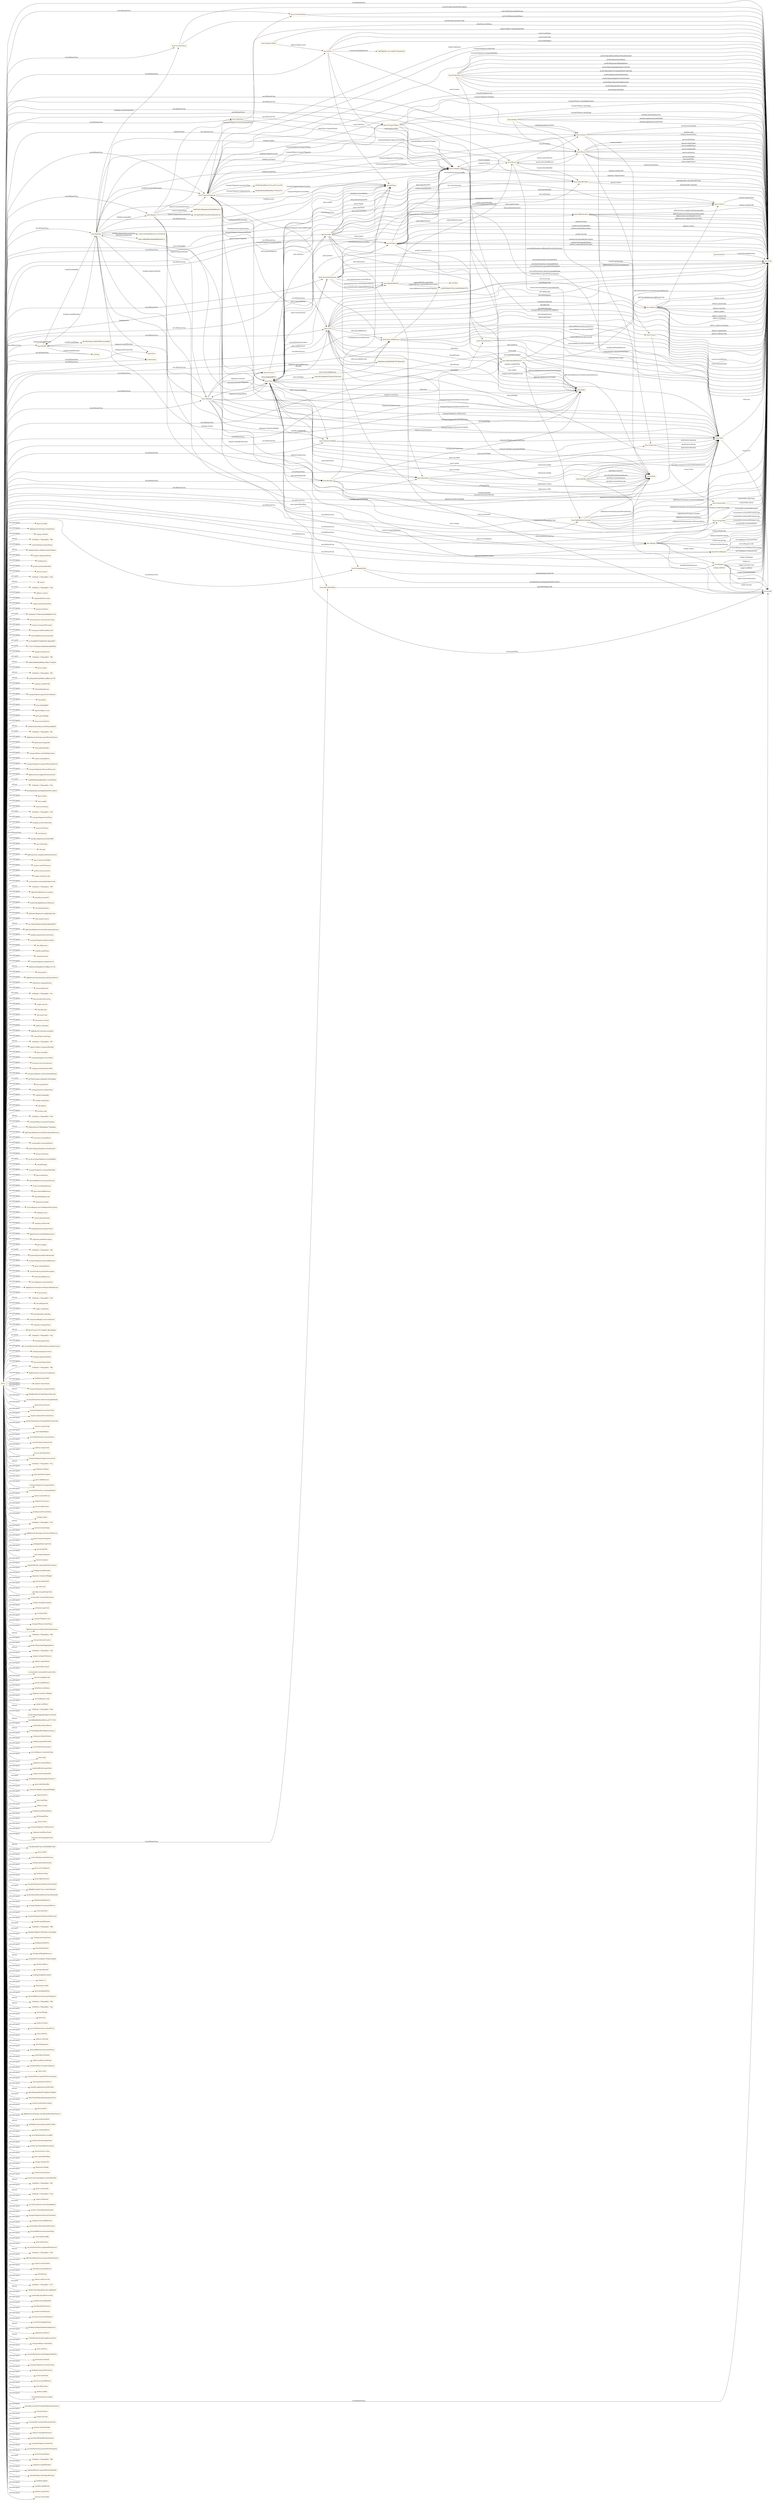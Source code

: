 digraph ar2dtool_diagram { 
rankdir=LR;
size="1501"
node [shape = rectangle, color="orange"]; "base:Waybill" "base:ProductDg" "base:Value" "base:ContactOther" "base:Event" "base:DgProductRadioactive" "base:TransportMeans" "base:LogisticsObject" "base:Dimensions" "base:TransportSegment" "base:Item" "base:PackagingType" "base:DgDeclaration" "base:Contact" "base:RegulatedEntity" "base:Country" "base:Branch" "base:ExternalReference" "base:CarrierProduct" "base:CustomsInfo" "base:Routing" "base:Shipment" "base:DgRadioactiveIsotope" "base:ServiceRequest" "base:EventUld" "base:CO2CalcMethod" "base:Piece" "base:Location" "base:Company" "base:OtherParty" "base:Product" "base:OtherIdentifier" "base:Booking" "base:Characteristics" "base:ItemDg" "base:ULD" "base:Insurance" "base:Person" "base:VolumetricWeight" "base:SecurityDeclaration" "base:Ranges" "base:Address" "base:Price" "base:Ratings" "base:Request" "base:PieceDg" "base:SpecialHandling" "base:Geolocation" ; /*classes style*/
	"NULL" -> "base:ContactOther" [ label = "owl:allValuesFrom" ];
	"NULL" -> "piece:turnable" [ label = "owl:onProperty" ];
	"NULL" -> "base:Person" [ label = "owl:allValuesFrom" ];
	"NULL" -> "dgRadioactiveIsotope:isotopeName" [ label = "owl:onProperty" ];
	"NULL" -> "base:DgRadioactiveIsotope" [ label = "owl:allValuesFrom" ];
	"NULL" -> "ratings:subTotal" [ label = "owl:onProperty" ];
	"NULL" -> "-33400a81:1749aea8821:-7ff9" [ label = "rdf:rest" ];
	"NULL" -> "co2CalcMethod:methodName" [ label = "owl:onProperty" ];
	"NULL" -> "ed5d62355d21c55d8c97ca52f3790d32" [ label = "rdf:rest" ];
	"NULL" -> "request:shipmentDetails" [ label = "owl:onProperty" ];
	"NULL" -> "booking:price" [ label = "owl:onProperty" ];
	"NULL" -> "product:productIdentifier" [ label = "owl:onProperty" ];
	"NULL" -> "person:contact" [ label = "owl:onProperty" ];
	"NULL" -> "-33400a81:1749aea8821:-7fe9" [ label = "owl:oneOf" ];
	"NULL" -> "rdf:nil" [ label = "rdf:rest" ];
	"NULL" -> "-33400a81:1749aea8821:-7feb" [ label = "owl:oneOf" ];
	"NULL" -> "address:country" [ label = "owl:onProperty" ];
	"NULL" -> "regulatedEntity:entity" [ label = "owl:onProperty" ];
	"NULL" -> "ranges:maximumQuantity" [ label = "owl:onProperty" ];
	"NULL" -> "person:lastName" [ label = "owl:onProperty" ];
	"NULL" -> "72d4440377306335e28c996f803f1740" [ label = "owl:oneOf" ];
	"NULL" -> "characteristics:characteristicsType" [ label = "owl:onProperty" ];
	"NULL" -> "request:transportMovement" [ label = "owl:onProperty" ];
	"NULL" -> "routing:aircraftPossibilityCode" [ label = "owl:onProperty" ];
	"NULL" -> "externalReference:documentId" [ label = "owl:onProperty" ];
	"NULL" -> "2c19a9d88f37f188d92587afb220bf07" [ label = "owl:oneOf" ];
	"NULL" -> "c714c1378246aec836bb48acdb605892" [ label = "owl:oneOf" ];
	"NULL" -> "shipment:dimensions" [ label = "owl:onProperty" ];
	"NULL" -> "-33400a81:1749aea8821:-7ff2" [ label = "owl:oneOf" ];
	"NULL" -> "e456216f8dd029858dcc90bcc7344b26" [ label = "rdf:rest" ];
	"NULL" -> "price:ratings" [ label = "owl:onProperty" ];
	"NULL" -> "-33400a81:1749aea8821:-7ff1" [ label = "rdf:rest" ];
	"NULL" -> "a293a6c895cb09569cc24fffca16170f" [ label = "rdf:rest" ];
	"NULL" -> "company:airlinePrefix" [ label = "owl:onProperty" ];
	"NULL" -> "uld:loadingIndicator" [ label = "owl:onProperty" ];
	"NULL" -> "transportMeans:typicalCO2Coefficient" [ label = "owl:onProperty" ];
	"NULL" -> "uld:nbNets" [ label = "owl:onProperty" ];
	"NULL" -> "price:bookingRef" [ label = "owl:onProperty" ];
	"NULL" -> "base:Product" [ label = "owl:allValuesFrom" ];
	"NULL" -> "logisticsObject:event" [ label = "owl:onProperty" ];
	"NULL" -> "piece:grossWeight" [ label = "owl:onProperty" ];
	"NULL" -> "piece:securityStatus" [ label = "owl:onProperty" ];
	"NULL" -> "2d0ae25a921d9ea121d3505ea5edd030" [ label = "rdf:rest" ];
	"NULL" -> "-33400a81:1749aea8821:-7ffc" [ label = "owl:oneOf" ];
	"NULL" -> "dgRadioactiveIsotope:specialFormIndicator" [ label = "owl:onProperty" ];
	"NULL" -> "geolocation:longitude" [ label = "owl:onProperty" ];
	"NULL" -> "item:otherIdentifier" [ label = "owl:onProperty" ];
	"NULL" -> "transportMeans:vehicleRegistration" [ label = "owl:onProperty" ];
	"NULL" -> "contact:emailAddress" [ label = "owl:onProperty" ];
	"NULL" -> "base:Characteristics" [ label = "owl:allValuesFrom" ];
	"NULL" -> "base:Piece" [ label = "owl:allValuesFrom" ];
	"NULL" -> "transportSegment:transportMeansOperator" [ label = "owl:onProperty" ];
	"NULL" -> "transportSegment:distanceMeasured" [ label = "owl:onProperty" ];
	"NULL" -> "dgDeclaration:shipperDeclarationText" [ label = "owl:onProperty" ];
	"NULL" -> "1e969566b40de68d43bb173160d766e9" [ label = "owl:oneOf" ];
	"NULL" -> "-33400a81:1749aea8821:-7fe2" [ label = "rdf:rest" ];
	"NULL" -> "packagingType:packagingTypeDescription" [ label = "owl:onProperty" ];
	"NULL" -> "piece:coload" [ label = "owl:onProperty" ];
	"NULL" -> "item:weight" [ label = "owl:onProperty" ];
	"NULL" -> "event:eventName" [ label = "owl:onProperty" ];
	"NULL" -> "-33400a81:1749aea8821:-7fe5" [ label = "owl:oneOf" ];
	"NULL" -> "transportSegment:fuelType" [ label = "owl:onProperty" ];
	"NULL" -> "booking:carrierProductInfo" [ label = "owl:onProperty" ];
	"NULL" -> "person:firstName" [ label = "owl:onProperty" ];
	"NULL" -> "xsd:decimal" [ label = "owl:allValuesFrom" ];
	"NULL" -> "itemDg:supplementaryInfoSuffix" [ label = "owl:onProperty" ];
	"NULL" -> "item:lotNumber" [ label = "owl:onProperty" ];
	"NULL" -> "base:Event" [ label = "owl:allValuesFrom" ];
	"NULL" -> "uld:upid" [ label = "owl:onProperty" ];
	"NULL" -> "dgDeclaration:complianceDeclarationText" [ label = "owl:onProperty" ];
	"NULL" -> "piece:volumetricWeight" [ label = "owl:onProperty" ];
	"NULL" -> "request:unitsPreference" [ label = "owl:onProperty" ];
	"NULL" -> "product:characteristics" [ label = "owl:onProperty" ];
	"NULL" -> "ranges:rateClassCode" [ label = "owl:onProperty" ];
	"NULL" -> "customsInfo:customsInfoSubjectCode" [ label = "owl:onProperty" ];
	"NULL" -> "-33400a81:1749aea8821:-7ff4" [ label = "rdf:rest" ];
	"NULL" -> "dgProductRadioactive:isotopes" [ label = "owl:onProperty" ];
	"NULL" -> "pieceDg:overpackT1" [ label = "owl:onProperty" ];
	"NULL" -> "productDg:dgRadioactiveMaterial" [ label = "owl:onProperty" ];
	"NULL" -> "uld:uldSealNumber" [ label = "owl:onProperty" ];
	"NULL" -> "dgProductRadioactive:dgRaTypeCode" [ label = "owl:onProperty" ];
	"NULL" -> "item:targetCountry" [ label = "owl:onProperty" ];
	"NULL" -> "5ec238d245e80ab78eb692d66a89f255" [ label = "rdf:rest" ];
	"NULL" -> "dgProductRadioactive:fissileExceptionIndicator" [ label = "owl:onProperty" ];
	"NULL" -> "booking:shipmentSecurityStatus" [ label = "owl:onProperty" ];
	"NULL" -> "transportSegment:departureDate" [ label = "owl:onProperty" ];
	"NULL" -> "uld:uldRemarks" [ label = "owl:onProperty" ];
	"NULL" -> "waybill:waybillType" [ label = "owl:onProperty" ];
	"NULL" -> "base:CO2CalcMethod" [ label = "owl:allValuesFrom" ];
	"NULL" -> "company:branch" [ label = "owl:onProperty" ];
	"NULL" -> "transportSegment:segmentLevel" [ label = "owl:onProperty" ];
	"NULL" -> "base:Waybill" [ label = "owl:allValuesFrom" ];
	"NULL" -> "9d9e50c6cb69a8b021f32ff8c01d71f0" [ label = "rdf:rest" ];
	"NULL" -> "xsd:boolean" [ label = "owl:allValuesFrom" ];
	"NULL" -> "item:product" [ label = "owl:onProperty" ];
	"NULL" -> "base:Country" [ label = "owl:allValuesFrom" ];
	"NULL" -> "dgRadioactiveIsotope:physicalChemicalForm" [ label = "owl:onProperty" ];
	"NULL" -> "base:VolumetricWeight" [ label = "owl:allValuesFrom" ];
	"NULL" -> "otherParty:companyDetails" [ label = "owl:onProperty" ];
	"NULL" -> "uld:serialNumber" [ label = "owl:onProperty" ];
	"NULL" -> "-33400a81:1749aea8821:-7fe1" [ label = "owl:oneOf" ];
	"NULL" -> "piece:productionCountry" [ label = "owl:onProperty" ];
	"NULL" -> "base:Request" [ label = "owl:allValuesFrom" ];
	"NULL" -> "ranges:amount" [ label = "owl:onProperty" ];
	"NULL" -> "uld:odlnCode" [ label = "owl:onProperty" ];
	"NULL" -> "uld:ownerCode" [ label = "owl:onProperty" ];
	"NULL" -> "dimensions:volume" [ label = "owl:onProperty" ];
	"NULL" -> "base:Contact" [ label = "owl:allValuesFrom" ];
	"NULL" -> "address:cityName" [ label = "owl:onProperty" ];
	"NULL" -> "dgRadioactiveIsotope:isotopeId" [ label = "owl:onProperty" ];
	"NULL" -> "contactOther:otherType" [ label = "owl:onProperty" ];
	"NULL" -> "base:RegulatedEntity" [ label = "owl:allValuesFrom" ];
	"NULL" -> "-33400a81:1749aea8821:-7ff7" [ label = "rdf:rest" ];
	"NULL" -> "logisticsObject:companyIdentifier" [ label = "owl:onProperty" ];
	"NULL" -> "piece:stackable" [ label = "owl:onProperty" ];
	"NULL" -> "transportSegment:arrivalDate" [ label = "owl:onProperty" ];
	"NULL" -> "insurance:insuranceAmount" [ label = "owl:onProperty" ];
	"NULL" -> "ratings:priceSpecificationRef" [ label = "owl:onProperty" ];
	"NULL" -> "base:Geolocation" [ label = "owl:allValuesFrom" ];
	"NULL" -> "transportSegment:co2CalculationMethod" [ label = "owl:onProperty" ];
	"NULL" -> "06755d57ae04e14ef03b87c97b4a909e" [ label = "owl:oneOf" ];
	"NULL" -> "xsd:double" [ label = "owl:allValuesFrom" ];
	"NULL" -> "base:Address" [ label = "owl:allValuesFrom" ];
	"NULL" -> "price:grandTotal" [ label = "owl:onProperty" ];
	"NULL" -> "routing:latestArrivalDateTime" [ label = "owl:onProperty" ];
	"NULL" -> "waybill:bookingRef" [ label = "owl:onProperty" ];
	"NULL" -> "ratings:chargeType" [ label = "owl:onProperty" ];
	"NULL" -> "uld:nbDoor" [ label = "owl:onProperty" ];
	"NULL" -> "location:code" [ label = "owl:onProperty" ];
	"NULL" -> "-33400a81:1749aea8821:-7fe8" [ label = "rdf:rest" ];
	"NULL" -> "transportMeans:transportCompany" [ label = "owl:onProperty" ];
	"NULL" -> "81f62c853a2337f695628b2774628d0e" [ label = "rdf:rest" ];
	"NULL" -> "dgProductRadioactive:fissileExceptionReference" [ label = "owl:onProperty" ];
	"NULL" -> "insurance:coveringParty" [ label = "owl:onProperty" ];
	"NULL" -> "customsInfo:customsInfoNote" [ label = "owl:onProperty" ];
	"NULL" -> "productDg:packingInstructionNumber" [ label = "owl:onProperty" ];
	"NULL" -> "person:salutation" [ label = "owl:onProperty" ];
	"NULL" -> "4c181ce12dee556991fa15c523b946d3" [ label = "owl:oneOf" ];
	"NULL" -> "uld:nbFittings" [ label = "owl:onProperty" ];
	"NULL" -> "transportSegment:transportIdentifier" [ label = "owl:onProperty" ];
	"NULL" -> "base:ULD" [ label = "owl:allValuesFrom" ];
	"NULL" -> "piece:otherParty" [ label = "owl:onProperty" ];
	"NULL" -> "externalReference:documentVersion" [ label = "owl:onProperty" ];
	"NULL" -> "event:eventTypeIndicator" [ label = "owl:onProperty" ];
	"NULL" -> "piece:externalReference" [ label = "owl:onProperty" ];
	"NULL" -> "specialHandling:code" [ label = "owl:onProperty" ];
	"NULL" -> "dimensions:length" [ label = "owl:onProperty" ];
	"NULL" -> "base:OtherIdentifier" [ label = "owl:allValuesFrom" ];
	"NULL" -> "serviceRequest:serviceRequestDescription" [ label = "owl:onProperty" ];
	"NULL" -> "booking:carrier" [ label = "owl:onProperty" ];
	"NULL" -> "contact:phoneNumber" [ label = "owl:onProperty" ];
	"NULL" -> "company:airlineCode" [ label = "owl:onProperty" ];
	"NULL" -> "booking:latestAcceptanceTime" [ label = "owl:onProperty" ];
	"NULL" -> "dgDeclaration:handlingInformation" [ label = "owl:onProperty" ];
	"NULL" -> "shipment:goodsDescription" [ label = "owl:onProperty" ];
	"NULL" -> "piece:shipper" [ label = "owl:onProperty" ];
	"NULL" -> "-33400a81:1749aea8821:-7ffa" [ label = "owl:oneOf" ];
	"NULL" -> "productDg:hazardClassificationId" [ label = "owl:onProperty" ];
	"NULL" -> "transportSegment:externalReference" [ label = "owl:onProperty" ];
	"NULL" -> "piece:containedPiece" [ label = "owl:onProperty" ];
	"NULL" -> "carrierProduct:productDescription" [ label = "owl:onProperty" ];
	"NULL" -> "uld:externalReference" [ label = "owl:onProperty" ];
	"NULL" -> "serviceRequest:statementText" [ label = "owl:onProperty" ];
	"NULL" -> "dgRadioactiveIsotope:lowDispersibleIndicator" [ label = "owl:onProperty" ];
	"NULL" -> "event:location" [ label = "owl:onProperty" ];
	"NULL" -> "-33400a81:1749aea8821:-7fe0" [ label = "rdf:rest" ];
	"NULL" -> "uld:uldTypeCode" [ label = "owl:onProperty" ];
	"NULL" -> "ranges:ratingType" [ label = "owl:onProperty" ];
	"NULL" -> "otherIdentifier:identifier" [ label = "owl:onProperty" ];
	"NULL" -> "base:TransportMeans" [ label = "owl:allValuesFrom" ];
	"NULL" -> "volumetricWeight:conversionFactor" [ label = "owl:onProperty" ];
	"NULL" -> "company:companyName" [ label = "owl:onProperty" ];
	"NULL" -> "8f1e57a4a4717fc716b66118be3bd6e9" [ label = "rdf:rest" ];
	"NULL" -> "-33400a81:1749aea8821:-7fee" [ label = "owl:oneOf" ];
	"NULL" -> "location:geolocation" [ label = "owl:onProperty" ];
	"NULL" -> "base:SpecialHandling" [ label = "owl:allValuesFrom" ];
	"NULL" -> "securityDeclaration:additionalSecurityInformation" [ label = "owl:onProperty" ];
	"NULL" -> "itemDg:emergencyContact" [ label = "owl:onProperty" ];
	"NULL" -> "booking:shipmentDetails" [ label = "owl:onProperty" ];
	"NULL" -> "item:productExpiryDate" [ label = "owl:onProperty" ];
	"NULL" -> "-33400a81:1749aea8821:-7ffb" [ label = "rdf:rest" ];
	"NULL" -> "dgDeclaration:exclusiveUseIndicator" [ label = "owl:onProperty" ];
	"NULL" -> "booking:requestRef" [ label = "owl:onProperty" ];
	"NULL" -> "request:requestType" [ label = "owl:onProperty" ];
	"NULL" -> "transportSegment:transportedUlds" [ label = "owl:onProperty" ];
	"NULL" -> "base:ServiceRequest" [ label = "owl:allValuesFrom" ];
	"NULL" -> "85e9f9a3861fa574d9c59de3558a12f6" [ label = "rdf:rest" ];
	"NULL" -> "securityDeclaration:otherScreeningMethods" [ label = "owl:onProperty" ];
	"NULL" -> "geolocation:elevation" [ label = "owl:onProperty" ];
	"NULL" -> "transportSegment:movementType" [ label = "owl:onProperty" ];
	"NULL" -> "request:shipmentSecurityStatus" [ label = "owl:onProperty" ];
	"NULL" -> "productDg:explosiveCompatibilityGroupCode" [ label = "owl:onProperty" ];
	"NULL" -> "country:countryCode" [ label = "owl:onProperty" ];
	"NULL" -> "event:linkedObject" [ label = "owl:onProperty" ];
	"NULL" -> "base:Booking" [ label = "owl:allValuesFrom" ];
	"NULL" -> "securityDeclaration:securityStatus" [ label = "owl:onProperty" ];
	"NULL" -> "base:DgDeclaration" [ label = "owl:allValuesFrom" ];
	"NULL" -> "carrierProduct:productCode" [ label = "owl:onProperty" ];
	"NULL" -> "address:regionCode" [ label = "owl:onProperty" ];
	"NULL" -> "branch:otherIdentifier" [ label = "owl:onProperty" ];
	"NULL" -> "transportSegment:departureLocation" [ label = "owl:onProperty" ];
	"NULL" -> "-33400a81:1749aea8821:-7fec" [ label = "rdf:rest" ];
	"NULL" -> "booking:consignee" [ label = "owl:onProperty" ];
	"NULL" -> "piece:goodsDescription" [ label = "owl:onProperty" ];
	"NULL" -> "piece:uldReference" [ label = "owl:onProperty" ];
	"NULL" -> "transportSegment:transportMeans" [ label = "owl:onProperty" ];
	"NULL" -> "securityDeclaration:screeningMethod" [ label = "owl:onProperty" ];
	"NULL" -> "branch:contactPerson" [ label = "owl:onProperty" ];
	"NULL" -> "shipment:insurance" [ label = "owl:onProperty" ];
	"NULL" -> "person:department" [ label = "owl:onProperty" ];
	"NULL" -> "base:ExternalReference" [ label = "owl:allValuesFrom" ];
	"NULL" -> "booking:totalTransitTime" [ label = "owl:onProperty" ];
	"NULL" -> "ratings:ranges" [ label = "owl:onProperty" ];
	"NULL" -> "-33400a81:1749aea8821:-7fe3" [ label = "rdf:rest" ];
	"NULL" -> "base:Ranges" [ label = "owl:allValuesFrom" ];
	"NULL" -> "location:locationType" [ label = "owl:onProperty" ];
	"NULL" -> "dgRadioactiveIsotope:activityLevelMeasure" [ label = "owl:onProperty" ];
	"NULL" -> "piece:transportSegment" [ label = "owl:onProperty" ];
	"NULL" -> "packagingType:typeCode" [ label = "owl:onProperty" ];
	"NULL" -> "person:jobTitle" [ label = "owl:onProperty" ];
	"NULL" -> "uld:transportSegment" [ label = "owl:onProperty" ];
	"NULL" -> "branch:company" [ label = "owl:onProperty" ];
	"NULL" -> "base:Branch" [ label = "owl:allValuesFrom" ];
	"NULL" -> "regulatedEntity:regulatedEntityCategory" [ label = "owl:onProperty" ];
	"NULL" -> "booking:waybillNumber" [ label = "owl:onProperty" ];
	"NULL" -> "shipment:volumetricWeight" [ label = "owl:onProperty" ];
	"NULL" -> "person:employeeId" [ label = "owl:onProperty" ];
	"NULL" -> "value:unit" [ label = "owl:onProperty" ];
	"NULL" -> "pieceDg:overpackTypeCode" [ label = "owl:onProperty" ];
	"NULL" -> "customsInfo:customsInformation" [ label = "owl:onProperty" ];
	"NULL" -> "ratings:chargeDescription" [ label = "owl:onProperty" ];
	"NULL" -> "base:Dimensions" [ label = "owl:allValuesFrom" ];
	"NULL" -> "uld:demurrageCode" [ label = "owl:onProperty" ];
	"NULL" -> "base:CustomsInfo" [ label = "owl:allValuesFrom" ];
	"NULL" -> "routing:rfsInd" [ label = "owl:onProperty" ];
	"NULL" -> "transportSegment:seal" [ label = "owl:onProperty" ];
	"NULL" -> "transportMeans:vehicleType" [ label = "owl:onProperty" ];
	"NULL" -> "dgDeclaration:aircraftLimitationInformation" [ label = "owl:onProperty" ];
	"NULL" -> "-33400a81:1749aea8821:-7ff5" [ label = "rdf:rest" ];
	"NULL" -> "item:productionCountry" [ label = "owl:onProperty" ];
	"NULL" -> "productDg:properShippingName" [ label = "owl:onProperty" ];
	"NULL" -> "-33400a81:1749aea8821:-7fef" [ label = "rdf:rest" ];
	"NULL" -> "base:Price" [ label = "owl:allValuesFrom" ];
	"NULL" -> "request:ratingsPreference" [ label = "owl:onProperty" ];
	"NULL" -> "address:regionName" [ label = "owl:onProperty" ];
	"NULL" -> "contactOther:detail" [ label = "owl:onProperty" ];
	"NULL" -> "customsInfo:customsInfoCountryCode" [ label = "owl:onProperty" ];
	"NULL" -> "uld:serviceabilityCode" [ label = "owl:onProperty" ];
	"NULL" -> "person:middleName" [ label = "owl:onProperty" ];
	"NULL" -> "otherParty:roleName" [ label = "owl:onProperty" ];
	"NULL" -> "shipment:totalGrossWeight" [ label = "owl:onProperty" ];
	"NULL" -> "serviceRequest:code" [ label = "owl:onProperty" ];
	"NULL" -> "ranges:unitBasis" [ label = "owl:onProperty" ];
	"NULL" -> "-33400a81:1749aea8821:-7fe6" [ label = "rdf:rest" ];
	"NULL" -> "productDg:packagingDangerLevelCode" [ label = "owl:onProperty" ];
	"NULL" -> "6ec64f864f8460bc5995c2ca57371769" [ label = "rdf:rest" ];
	"NULL" -> "productDg:technicalName" [ label = "owl:onProperty" ];
	"NULL" -> "a07445a9f8cae9f415f8adece01feca3" [ label = "rdf:rest" ];
	"NULL" -> "ratings:priceSpecification" [ label = "owl:onProperty" ];
	"NULL" -> "booking:requestMatchInd" [ label = "owl:onProperty" ];
	"NULL" -> "securityDeclaration:piece" [ label = "owl:onProperty" ];
	"NULL" -> "serviceRequest:statementType" [ label = "owl:onProperty" ];
	"NULL" -> "piece:upid" [ label = "owl:onProperty" ];
	"NULL" -> "shipment:containedPiece" [ label = "owl:onProperty" ];
	"NULL" -> "regulatedEntity:expiryDate" [ label = "owl:onProperty" ];
	"NULL" -> "ranges:minimumQuantity" [ label = "owl:onProperty" ];
	"NULL" -> "5f15e6f4044c05be9a0bef2781b0bc71" [ label = "owl:oneOf" ];
	"NULL" -> "piece:otherIdentifier" [ label = "owl:onProperty" ];
	"NULL" -> "volumetricWeight:chargeableWeight" [ label = "owl:onProperty" ];
	"NULL" -> "request:parties" [ label = "owl:onProperty" ];
	"NULL" -> "piece:loadType" [ label = "owl:onProperty" ];
	"NULL" -> "address:street" [ label = "owl:onProperty" ];
	"NULL" -> "booking:timeOfAvailability" [ label = "owl:onProperty" ];
	"NULL" -> "uld:damageFlag" [ label = "owl:onProperty" ];
	"NULL" -> "contact:other" [ label = "owl:onProperty" ];
	"NULL" -> "transportSegment:co2Emissions" [ label = "owl:onProperty" ];
	"NULL" -> "shipment:totalPieceCount" [ label = "owl:onProperty" ];
	"NULL" -> "company:iataCargoAgentCode" [ label = "owl:onProperty" ];
	"NULL" -> "xsd:duration" [ label = "owl:allValuesFrom" ];
	"NULL" -> "7d3c96194cf07ca011b91909f9f73602" [ label = "rdf:rest" ];
	"NULL" -> "base:TransportSegment" [ label = "owl:allValuesFrom" ];
	"NULL" -> "price:validTo" [ label = "owl:onProperty" ];
	"NULL" -> "co2CalcMethod:methodVersion" [ label = "owl:onProperty" ];
	"NULL" -> "itemDg:reportableQuantity" [ label = "owl:onProperty" ];
	"NULL" -> "base:OtherParty" [ label = "owl:allValuesFrom" ];
	"NULL" -> "piece:serviceRequest" [ label = "owl:onProperty" ];
	"NULL" -> "base:Routing" [ label = "owl:allValuesFrom" ];
	"NULL" -> "booking:routing" [ label = "owl:onProperty" ];
	"NULL" -> "piece:dgDeclaration" [ label = "owl:onProperty" ];
	"NULL" -> "transportSegment:fuelAmountCalculated" [ label = "owl:onProperty" ];
	"NULL" -> "09fb98814425837341c139e397fdc947" [ label = "owl:oneOf" ];
	"NULL" -> "productDg:additionalHazardClassificationId" [ label = "owl:onProperty" ];
	"NULL" -> "booking:bookingStatus" [ label = "owl:onProperty" ];
	"NULL" -> "transportSegment:transportedPieces" [ label = "owl:onProperty" ];
	"NULL" -> "event:dateTime" [ label = "owl:onProperty" ];
	"NULL" -> "base:Item" [ label = "owl:allValuesFrom" ];
	"NULL" -> "transportSegment:fuelAmountMeasured" [ label = "owl:onProperty" ];
	"NULL" -> "waybill:waybillNumber" [ label = "owl:onProperty" ];
	"NULL" -> "-33400a81:1749aea8821:-7ff8" [ label = "owl:oneOf" ];
	"NULL" -> "xsd:integer" [ label = "owl:allValuesFrom" ];
	"NULL" -> "92e84d519fbad17d678e6212318e288b" [ label = "owl:oneOf" ];
	"NULL" -> "routing:maxConnections" [ label = "owl:onProperty" ];
	"NULL" -> "booking:notifyParty" [ label = "owl:onProperty" ];
	"NULL" -> "item:batchNumber" [ label = "owl:onProperty" ];
	"NULL" -> "itemDg:netWeightMeasure" [ label = "owl:onProperty" ];
	"NULL" -> "41d23003d73e33d2041753fac91d494f" [ label = "rdf:rest" ];
	"NULL" -> "location:address" [ label = "owl:onProperty" ];
	"NULL" -> "routing:onlineInd" [ label = "owl:onProperty" ];
	"NULL" -> "booking:freightForwarder" [ label = "owl:onProperty" ];
	"NULL" -> "ranges:scr" [ label = "owl:onProperty" ];
	"NULL" -> "base:DgProductRadioactive" [ label = "owl:allValuesFrom" ];
	"NULL" -> "dimensions:width" [ label = "owl:onProperty" ];
	"NULL" -> "piece:packagingType" [ label = "owl:onProperty" ];
	"NULL" -> "externalReference:documentOriginator" [ label = "owl:onProperty" ];
	"NULL" -> "-33400a81:1749aea8821:-7ff0" [ label = "rdf:rest" ];
	"NULL" -> "-33400a81:1749aea8821:-7fea" [ label = "rdf:rest" ];
	"NULL" -> "uld:tareWeight" [ label = "owl:onProperty" ];
	"NULL" -> "piece:slac" [ label = "owl:onProperty" ];
	"NULL" -> "product:hsType" [ label = "owl:onProperty" ];
	"NULL" -> "securityDeclaration:receivedFrom" [ label = "owl:onProperty" ];
	"NULL" -> "item:isInPiece" [ label = "owl:onProperty" ];
	"NULL" -> "address:cityCode" [ label = "owl:onProperty" ];
	"NULL" -> "base:Location" [ label = "owl:allValuesFrom" ];
	"NULL" -> "xsd:dateTime" [ label = "owl:allValuesFrom" ];
	"NULL" -> "uld:ataDesignator" [ label = "owl:onProperty" ];
	"NULL" -> "externalReference:documentName" [ label = "owl:onProperty" ];
	"NULL" -> "productDg:unNumber" [ label = "owl:onProperty" ];
	"NULL" -> "address:addressCodeType" [ label = "owl:onProperty" ];
	"NULL" -> "transportMeans:transportSegment" [ label = "owl:onProperty" ];
	"NULL" -> "base:Insurance" [ label = "owl:allValuesFrom" ];
	"NULL" -> "base:Shipment" [ label = "owl:allValuesFrom" ];
	"NULL" -> "value:value" [ label = "owl:onProperty" ];
	"NULL" -> "transportMeans:typicalFuelConsumption" [ label = "owl:onProperty" ];
	"NULL" -> "item:quantityForUnitPrice" [ label = "owl:onProperty" ];
	"NULL" -> "itemDg:supplementaryInfoPrefix" [ label = "owl:onProperty" ];
	"NULL" -> "db61f5a9ee85d9365752d9525146fe66" [ label = "rdf:rest" ];
	"NULL" -> "95fe78104f3844cd89e228a28cb376c8" [ label = "owl:oneOf" ];
	"NULL" -> "product:productDescription" [ label = "owl:onProperty" ];
	"NULL" -> "piece:product" [ label = "owl:onProperty" ];
	"NULL" -> "dgRadioactiveIsotope:criticalitySafetyIndexNumeric" [ label = "owl:onProperty" ];
	"NULL" -> "item:productionDate" [ label = "owl:onProperty" ];
	"NULL" -> "9c09d95c0cad1ead3cb1ac063127ff2e" [ label = "rdf:rest" ];
	"NULL" -> "piece:containedItems" [ label = "owl:onProperty" ];
	"NULL" -> "securityDeclaration:issuedBy" [ label = "owl:onProperty" ];
	"NULL" -> "product:hsCommodityName" [ label = "owl:onProperty" ];
	"NULL" -> "product:hsCommodityDescription" [ label = "owl:onProperty" ];
	"NULL" -> "characteristics:value" [ label = "owl:onProperty" ];
	"NULL" -> "piece:specialHandling" [ label = "owl:onProperty" ];
	"NULL" -> "ratings:chargeCode" [ label = "owl:onProperty" ];
	"NULL" -> "dimensions:height" [ label = "owl:onProperty" ];
	"NULL" -> "location:locationName" [ label = "owl:onProperty" ];
	"NULL" -> "branch:iataCargoAgentLocationIdentifier" [ label = "owl:onProperty" ];
	"NULL" -> "-33400a81:1749aea8821:-7ff3" [ label = "rdf:rest" ];
	"NULL" -> "piece:customsInfo" [ label = "owl:onProperty" ];
	"NULL" -> "-33400a81:1749aea8821:-7fed" [ label = "rdf:rest" ];
	"NULL" -> "request:allotment" [ label = "owl:onProperty" ];
	"NULL" -> "3cc73bf1cfa81de314cb150a0db8ba4f" [ label = "owl:oneOf" ];
	"NULL" -> "product:commodityItemNumber" [ label = "owl:onProperty" ];
	"NULL" -> "transportSegment:distanceCalculated" [ label = "owl:onProperty" ];
	"NULL" -> "shipment:externalReference" [ label = "owl:onProperty" ];
	"NULL" -> "productDg:authorizationInformation" [ label = "owl:onProperty" ];
	"NULL" -> "externalReference:documentType" [ label = "owl:onProperty" ];
	"NULL" -> "event:performedBy" [ label = "owl:onProperty" ];
	"NULL" -> "piece:dimensions" [ label = "owl:onProperty" ];
	"NULL" -> "securityDeclaration:regulatedEntityIssuer" [ label = "owl:onProperty" ];
	"NULL" -> "-33400a81:1749aea8821:-7fe4" [ label = "rdf:rest" ];
	"NULL" -> "dgProductRadioactive:transportIndexNumeric" [ label = "owl:onProperty" ];
	"NULL" -> "country:countryName" [ label = "owl:onProperty" ];
	"NULL" -> "pieceDg:overpackIndicator" [ label = "owl:onProperty" ];
	"NULL" -> "uld:nbStraps" [ label = "owl:onProperty" ];
	"NULL" -> "address:addressCode" [ label = "owl:onProperty" ];
	"NULL" -> "-33400a81:1749aea8821:-7fe7" [ label = "owl:oneOf" ];
	"NULL" -> "7b260155b15b9c20b3b12b1196df2593" [ label = "rdf:rest" ];
	"NULL" -> "productDg:specialProvisionId" [ label = "owl:onProperty" ];
	"NULL" -> "waybill:containedWaybill" [ label = "owl:onProperty" ];
	"NULL" -> "pieceDg:qValueNumeric" [ label = "owl:onProperty" ];
	"NULL" -> "product:manufacturer" [ label = "owl:onProperty" ];
	"NULL" -> "insurance:insuranceShipment" [ label = "owl:onProperty" ];
	"NULL" -> "eventUld:loadingPosition" [ label = "owl:onProperty" ];
	"NULL" -> "8e5900ce2b06ae5fc6b4e91849a03c41" [ label = "rdf:rest" ];
	"NULL" -> "shipment:totalSLAC" [ label = "owl:onProperty" ];
	"NULL" -> "c376c85b704e23c9241ad481bc0e7b4e" [ label = "rdf:rest" ];
	"NULL" -> "transportMeans:vehicleSize" [ label = "owl:onProperty" ];
	"NULL" -> "base:PackagingType" [ label = "owl:allValuesFrom" ];
	"NULL" -> "item:unitPrice" [ label = "owl:onProperty" ];
	"NULL" -> "securityDeclaration:otherRegulatedEntity" [ label = "owl:onProperty" ];
	"NULL" -> "base:Company" [ label = "owl:allValuesFrom" ];
	"NULL" -> "geolocation:latitude" [ label = "owl:onProperty" ];
	"NULL" -> "transportSegment:arrivalLocation" [ label = "owl:onProperty" ];
	"NULL" -> "booking:transportMovement" [ label = "owl:onProperty" ];
	"NULL" -> "event:eventCode" [ label = "owl:onProperty" ];
	"NULL" -> "person:associatedBranch" [ label = "owl:onProperty" ];
	"NULL" -> "base:Value" [ label = "owl:allValuesFrom" ];
	"NULL" -> "item:dimensions" [ label = "owl:onProperty" ];
	"NULL" -> "address:poBox" [ label = "owl:onProperty" ];
	"NULL" -> "securityDeclaration:issuedOn" [ label = "owl:onProperty" ];
	"NULL" -> "xsd:long" [ label = "owl:allValuesFrom" ];
	"NULL" -> "pieceDg:overpackCriticalitySafetyIndexNumeric" [ label = "owl:onProperty" ];
	"NULL" -> "branch:location" [ label = "owl:onProperty" ];
	"NULL" -> "product:hsCode" [ label = "owl:onProperty" ];
	"NULL" -> "customsInfo:customsInfoContentCode" [ label = "owl:onProperty" ];
	"NULL" -> "product:otherIdentifier" [ label = "owl:onProperty" ];
	"NULL" -> "request:routingPreferences" [ label = "owl:onProperty" ];
	"NULL" -> "base:Ratings" [ label = "owl:allValuesFrom" ];
	"NULL" -> "xsd:string" [ label = "owl:allValuesFrom" ];
	"NULL" -> "pieceDg:allPackedInOneIndicator" [ label = "owl:onProperty" ];
	"NULL" -> "base:SecurityDeclaration" [ label = "owl:allValuesFrom" ];
	"NULL" -> "transportSegment:modeCode" [ label = "owl:onProperty" ];
	"NULL" -> "securityDeclaration:groundsForExemption" [ label = "owl:onProperty" ];
	"NULL" -> "branch:branchName" [ label = "owl:onProperty" ];
	"NULL" -> "-33400a81:1749aea8821:-7ff6" [ label = "owl:oneOf" ];
	"NULL" -> "shipment:waybillNumber" [ label = "owl:onProperty" ];
	"NULL" -> "regulatedEntity:regulatedEntityIdentifier" [ label = "owl:onProperty" ];
	"NULL" -> "otherIdentifier:otherIdentifierType" [ label = "owl:onProperty" ];
	"NULL" -> "base:CarrierProduct" [ label = "owl:allValuesFrom" ];
	"NULL" -> "booking:shipper" [ label = "owl:onProperty" ];
	"NULL" -> "waybill:waybillPrefix" [ label = "owl:onProperty" ];
	"NULL" -> "address:postalCode" [ label = "owl:onProperty" ];
	"NULL" -> "person:contactType" [ label = "owl:onProperty" ];
	"base:ExternalReference" -> "xsd:string" [ label = "externalReference:documentType" ];
	"base:Dimensions" -> "base:Value" [ label = "dimensions:length" ];
	"base:Item" -> "xsd:string" [ label = "item:batchNumber" ];
	"base:Location" -> "base:Address" [ label = "location:address" ];
	"base:Insurance" -> "base:Shipment" [ label = "insurance:insuranceShipment" ];
	"base:ProductDg" -> "xsd:string" [ label = "productDg:properShippingName" ];
	"base:ProductDg" -> "xsd:string" [ label = "productDg:packagingDangerLevelCode" ];
	"base:Booking" -> "base:Price" [ label = "booking:price" ];
	"base:ProductDg" -> "xsd:string" [ label = "productDg:explosiveCompatibilityGroupCode" ];
	"base:Event" -> "base:Location" [ label = "event:location" ];
	"base:Event" -> "xsd:string" [ label = "event:eventCode" ];
	"base:Request" -> "base:Value" [ label = "request:unitsPreference" ];
	"base:Request" -> "base:Shipment" [ label = "request:shipmentDetails" ];
	"base:Piece" -> "base:Country" [ label = "piece:productionCountry" ];
	"base:Routing" -> "xsd:boolean" [ label = "routing:onlineInd" ];
	"base:Address" -> "xsd:string" [ label = "address:regionName" ];
	"base:Product" -> "xsd:string" [ label = "product:hsCode" ];
	"base:Booking" -> "ce292234e938eef9e3e1ecca7e028c66" [ label = "booking:shipmentSecurityStatus" ];
	"base:Booking" -> "base:Company" [ label = "booking:notifyParty" ];
	"base:Event" -> "base:Company" [ label = "event:performedBy" ];
	"base:ULD" -> "xsd:integer" [ label = "uld:nbDoor" ];
	"base:ULD" -> "xsd:integer" [ label = "uld:nbFittings" ];
	"base:PieceDg" -> "xsd:boolean" [ label = "pieceDg:overpackTypeCode" ];
	"base:PieceDg" -> "xsd:boolean" [ label = "pieceDg:overpackT1" ];
	"base:Piece" -> "base:Item" [ label = "piece:containedItems" ];
	"base:SecurityDeclaration" -> "base:Person" [ label = "securityDeclaration:issuedBy" ];
	"base:TransportSegment" -> "base:Value" [ label = "transportSegment:fuelAmountCalculated" ];
	"base:CO2CalcMethod" -> "xsd:string" [ label = "co2CalcMethod:methodVersion" ];
	"base:Country" -> "xsd:string" [ label = "country:countryName" ];
	"base:Booking" -> "base:Shipment" [ label = "booking:shipmentDetails" ];
	"base:ULD" -> "xsd:string" [ label = "uld:odlnCode" ];
	"base:Piece" -> "base:ULD" [ label = "piece:uldReference" ];
	"base:Ranges" -> "xsd:double" [ label = "ranges:maximumQuantity" ];
	"base:Piece" -> "base:Company" [ label = "piece:shipper" ];
	"base:Piece" -> "base:Ratings" [ label = "price:ratings" ];
	"base:ULD" -> "base:Value" [ label = "uld:tareWeight" ];
	"base:ProductDg" -> "xsd:string" [ label = "productDg:hazardClassificationId" ];
	"base:ULD" -> "xsd:string" [ label = "uld:uldSealNumber" ];
	"base:Piece" -> "base:TransportSegment" [ label = "piece:transportSegment" ];
	"base:OtherIdentifier" -> "xsd:string" [ label = "otherIdentifier:identifier" ];
	"base:Shipment" -> "base:Insurance" [ label = "shipment:insurance" ];
	"base:Booking" -> "xsd:duration" [ label = "booking:totalTransitTime" ];
	"base:Product" -> "xsd:string" [ label = "product:hsCommodityDescription" ];
	"base:PieceDg" -> "xsd:boolean" [ label = "pieceDg:allPackedInOneIndicator" ];
	"base:PieceDg" -> "xsd:string" [ label = "pieceDg:overpackCriticalitySafetyIndexNumeric" ];
	"base:Booking" -> "base:Waybill" [ label = "booking:waybillNumber" ];
	"base:CustomsInfo" -> "xsd:string" [ label = "customsInfo:customsInfoNote" ];
	"base:Piece" -> "base:SecurityDeclaration" [ label = "piece:securityStatus" ];
	"base:Address" -> "xsd:string" [ label = "address:addressCode" ];
	"base:ULD" -> "xsd:string" [ label = "uld:loadingIndicator" ];
	"base:Geolocation" -> "base:Value" [ label = "geolocation:elevation" ];
	"base:ExternalReference" -> "xsd:string" [ label = "externalReference:documentId" ];
	"base:ULD" -> "xsd:integer" [ label = "uld:nbStraps" ];
	"base:RegulatedEntity" -> "base:Branch" [ label = "regulatedEntity:entity" ];
	"base:Event" -> "xsd:dateTime" [ label = "event:dateTime" ];
	"base:Piece" -> "xsd:string" [ label = "piece:upid" ];
	"base:TransportSegment" -> "xsd:string" [ label = "transportSegment:modeCode" ];
	"base:ULD" -> "xsd:string" [ label = "uld:serialNumber" ];
	"base:Piece" -> "xsd:double" [ label = "price:grandTotal" ];
	"base:ULD" -> "xsd:boolean" [ label = "uld:damageFlag" ];
	"base:Item" -> "xsd:string" [ label = "item:lotNumber" ];
	"base:Booking" -> "xsd:dateTime" [ label = "booking:latestAcceptanceTime" ];
	"base:DgRadioactiveIsotope" -> "xsd:string" [ label = "dgRadioactiveIsotope:isotopeName" ];
	"base:ContactOther" -> "xsd:string" [ label = "contactOther:otherType" ];
	"base:Piece" -> "base:DgDeclaration" [ label = "piece:dgDeclaration" ];
	"base:TransportSegment" -> "base:Piece" [ label = "transportSegment:transportedPieces" ];
	"base:Person" -> "xsd:string" [ label = "person:contactType" ];
	"base:PackagingType" -> "xsd:string" [ label = "packagingType:typeCode" ];
	"base:DgRadioactiveIsotope" -> "xsd:string" [ label = "dgRadioactiveIsotope:physicalChemicalForm" ];
	"base:DgProductRadioactive" -> "base:DgRadioactiveIsotope" [ label = "dgProductRadioactive:isotopes" ];
	"base:RegulatedEntity" -> "c0406169a8233f3c216a582f24b43752" [ label = "regulatedEntity:regulatedEntityCategory" ];
	"base:Piece" -> "base:SpecialHandling" [ label = "piece:specialHandling" ];
	"base:DgRadioactiveIsotope" -> "xsd:boolean" [ label = "dgRadioactiveIsotope:lowDispersibleIndicator" ];
	"base:CarrierProduct" -> "xsd:string" [ label = "carrierProduct:productDescription" ];
	"base:Product" -> "xsd:string" [ label = "product:hsCommodityName" ];
	"base:Item" -> "base:Value" [ label = "item:unitPrice" ];
	"base:Booking" -> "xsd:dateTime" [ label = "booking:timeOfAvailability" ];
	"base:ServiceRequest" -> "xsd:string" [ label = "serviceRequest:statementText" ];
	"base:SecurityDeclaration" -> "xsd:string" [ label = "securityDeclaration:additionalSecurityInformation" ];
	"base:Characteristics" -> "xsd:string" [ label = "characteristics:value" ];
	"base:Address" -> "xsd:string" [ label = "address:street" ];
	"base:TransportSegment" -> "base:ULD" [ label = "transportSegment:transportedUlds" ];
	"base:RegulatedEntity" -> "base:Company" [ label = "regulatedEntity:regulatedEntityIdentifier" ];
	"base:ServiceRequest" -> "xsd:string" [ label = "serviceRequest:statementType" ];
	"base:SecurityDeclaration" -> "xsd:string" [ label = "securityDeclaration:securityStatus" ];
	"base:Address" -> "base:Country" [ label = "address:country" ];
	"base:TransportSegment" -> "base:Person" [ label = "transportSegment:transportMeansOperator" ];
	"base:TransportSegment" -> "base:ExternalReference" [ label = "transportSegment:externalReference" ];
	"base:Value" -> "xsd:double" [ label = "value:value" ];
	"base:Person" -> "xsd:string" [ label = "person:middleName" ];
	"base:Waybill" -> "base:Waybill" [ label = "waybill:containedWaybill" ];
	"base:PieceDg" -> "xsd:boolean" [ label = "pieceDg:overpackIndicator" ];
	"base:Company" -> "xsd:integer" [ label = "company:airlinePrefix" ];
	"base:Contact" -> "xsd:string" [ label = "contact:emailAddress" ];
	"base:Item" -> "base:Value" [ label = "item:weight" ];
	"base:Request" -> "base:Ratings" [ label = "request:ratingsPreference" ];
	"base:ItemDg" -> "xsd:string" [ label = "itemDg:supplementaryInfoSuffix" ];
	"base:DgRadioactiveIsotope" -> "xsd:boolean" [ label = "dgRadioactiveIsotope:specialFormIndicator" ];
	"base:Piece" -> "base:ExternalReference" [ label = "piece:externalReference" ];
	"base:Product" -> "xsd:string" [ label = "product:commodityItemNumber" ];
	"base:Product" -> "xsd:string" [ label = "product:hsType" ];
	"base:TransportSegment" -> "4552635fce985e3c7331ac5017ac1d79" [ label = "transportSegment:movementType" ];
	"base:CustomsInfo" -> "xsd:string" [ label = "customsInfo:customsInformation" ];
	"base:Insurance" -> "base:Value" [ label = "insurance:insuranceAmount" ];
	"base:ExternalReference" -> "xsd:string" [ label = "externalReference:documentVersion" ];
	"base:Piece" -> "base:Dimensions" [ label = "piece:dimensions" ];
	"base:Booking" -> "base:Request" [ label = "booking:requestRef" ];
	"base:LogisticsObject" -> "base:Event" [ label = "logisticsObject:event" ];
	"base:ProductDg" -> "xsd:string" [ label = "productDg:packingInstructionNumber" ];
	"base:ULD" -> "xsd:string" [ label = "uld:ownerCode" ];
	"base:EventUld" -> "xsd:string" [ label = "eventUld:loadingPosition" ];
	"base:Person" -> "xsd:string" [ label = "person:employeeId" ];
	"base:DgDeclaration" -> "xsd:boolean" [ label = "dgDeclaration:exclusiveUseIndicator" ];
	"base:ULD" -> "xsd:string" [ label = "uld:uldTypeCode" ];
	"base:Person" -> "base:Contact" [ label = "person:contact" ];
	"base:Ratings" -> "xsd:string" [ label = "ratings:priceSpecification" ];
	"base:Piece" -> "base:Piece" [ label = "piece:containedPiece" ];
	"base:Event" -> "xsd:string" [ label = "event:linkedObject" ];
	"base:Booking" -> "base:Company" [ label = "booking:carrier" ];
	"base:ULD" -> "fbdb6f4a336c8866f39676f158da24b8" [ label = "uld:serviceabilityCode" ];
	"base:Shipment" -> "base:Value" [ label = "shipment:totalGrossWeight" ];
	"base:Piece" -> "base:Value" [ label = "piece:grossWeight" ];
	"base:Piece" -> "base:Booking" [ label = "price:bookingRef" ];
	"base:Routing" -> "xsd:boolean" [ label = "routing:rfsInd" ];
	"base:Ranges" -> "xsd:double" [ label = "ranges:amount" ];
	"base:VolumetricWeight" -> "base:Value" [ label = "volumetricWeight:chargeableWeight" ];
	"base:CustomsInfo" -> "xsd:string" [ label = "customsInfo:customsInfoCountryCode" ];
	"base:ExternalReference" -> "xsd:string" [ label = "externalReference:documentName" ];
	"base:DgRadioactiveIsotope" -> "xsd:string" [ label = "dgRadioactiveIsotope:activityLevelMeasure" ];
	"base:TransportSegment" -> "xsd:dateTime" [ label = "transportSegment:arrivalDate" ];
	"base:ContactOther" -> "xsd:string" [ label = "contactOther:detail" ];
	"base:Routing" -> "xsd:dateTime" [ label = "routing:latestArrivalDateTime" ];
	"base:Booking" -> "xsd:boolean" [ label = "booking:requestMatchInd" ];
	"base:ULD" -> "xsd:string" [ label = "uld:uldRemarks" ];
	"base:TransportMeans" -> "xsd:string" [ label = "transportMeans:vehicleType" ];
	"base:Person" -> "xsd:string" [ label = "person:salutation" ];
	"base:TransportSegment" -> "xsd:dateTime" [ label = "transportSegment:departureDate" ];
	"base:SecurityDeclaration" -> "base:RegulatedEntity" [ label = "securityDeclaration:receivedFrom" ];
	"base:Shipment" -> "base:Waybill" [ label = "shipment:waybillNumber" ];
	"base:CustomsInfo" -> "xsd:string" [ label = "customsInfo:customsInfoContentCode" ];
	"base:Item" -> "base:OtherIdentifier" [ label = "item:otherIdentifier" ];
	"base:Dimensions" -> "base:Value" [ label = "dimensions:volume" ];
	"base:ULD" -> "xsd:integer" [ label = "uld:nbNets" ];
	"base:TransportSegment" -> "base:TransportMeans" [ label = "transportSegment:transportMeans" ];
	"base:ExternalReference" -> "base:Company" [ label = "externalReference:documentOriginator" ];
	"base:OtherParty" -> "base:Company" [ label = "otherParty:companyDetails" ];
	"base:Booking" -> "base:TransportSegment" [ label = "booking:transportMovement" ];
	"base:DgDeclaration" -> "xsd:string" [ label = "dgDeclaration:complianceDeclarationText" ];
	"base:Piece" -> "xsd:boolean" [ label = "piece:coload" ];
	"base:LogisticsObject" -> "xsd:string" [ label = "logisticsObject:companyIdentifier" ];
	"base:Piece" -> "xsd:dateTime" [ label = "price:validTo" ];
	"base:Branch" -> "base:OtherIdentifier" [ label = "branch:otherIdentifier" ];
	"base:Location" -> "xsd:string" [ label = "location:code" ];
	"base:Ratings" -> "xsd:double" [ label = "ratings:subTotal" ];
	"base:TransportSegment" -> "825b6a803beb89984ef9ce179fc2270c" [ label = "transportSegment:segmentLevel" ];
	"base:ItemDg" -> "base:Value" [ label = "itemDg:netWeightMeasure" ];
	"base:Contact" -> "base:ContactOther" [ label = "contact:other" ];
	"base:TransportSegment" -> "base:Value" [ label = "transportSegment:fuelAmountMeasured" ];
	"base:Product" -> "xsd:string" [ label = "product:productIdentifier" ];
	"base:Waybill" -> "base:Booking" [ label = "waybill:bookingRef" ];
	"base:DgProductRadioactive" -> "xsd:string" [ label = "dgProductRadioactive:dgRaTypeCode" ];
	"base:Booking" -> "base:Company" [ label = "booking:shipper" ];
	"base:SecurityDeclaration" -> "xsd:string" [ label = "securityDeclaration:screeningMethod" ];
	"base:TransportSegment" -> "base:Value" [ label = "transportSegment:co2Emissions" ];
	"base:ProductDg" -> "xsd:string" [ label = "productDg:authorizationInformation" ];
	"base:TransportMeans" -> "xsd:string" [ label = "transportMeans:vehicleRegistration" ];
	"base:ServiceRequest" -> "xsd:string" [ label = "serviceRequest:code" ];
	"base:Company" -> "base:Branch" [ label = "company:branch" ];
	"base:Characteristics" -> "xsd:string" [ label = "characteristics:characteristicsType" ];
	"base:Routing" -> "xsd:integer" [ label = "routing:maxConnections" ];
	"base:Item" -> "base:Country" [ label = "item:productionCountry" ];
	"base:Ratings" -> "xsd:string" [ label = "ratings:priceSpecificationRef" ];
	"base:Shipment" -> "base:VolumetricWeight" [ label = "shipment:volumetricWeight" ];
	"base:Item" -> "xsd:dateTime" [ label = "item:productExpiryDate" ];
	"base:ProductDg" -> "xsd:string" [ label = "productDg:specialProvisionId" ];
	"base:Address" -> "xsd:string" [ label = "address:postalCode" ];
	"base:Piece" -> "base:ServiceRequest" [ label = "piece:serviceRequest" ];
	"base:ULD" -> "xsd:string" [ label = "uld:ataDesignator" ];
	"base:Ranges" -> "xsd:string" [ label = "ranges:ratingType" ];
	"base:Shipment" -> "xsd:string" [ label = "shipment:goodsDescription" ];
	"base:Product" -> "base:Company" [ label = "product:manufacturer" ];
	"base:Address" -> "xsd:string" [ label = "address:cityCode" ];
	"base:Company" -> "xsd:string" [ label = "company:airlineCode" ];
	"base:Booking" -> "base:CarrierProduct" [ label = "booking:carrierProductInfo" ];
	"base:Piece" -> "base:VolumetricWeight" [ label = "piece:volumetricWeight" ];
	"base:DgDeclaration" -> "xsd:string" [ label = "dgDeclaration:aircraftLimitationInformation" ];
	"base:Address" -> "xsd:string" [ label = "address:poBox" ];
	"base:Branch" -> "xsd:integer" [ label = "branch:iataCargoAgentLocationIdentifier" ];
	"base:TransportMeans" -> "xsd:string" [ label = "transportMeans:vehicleSize" ];
	"base:Piece" -> "base:CustomsInfo" [ label = "piece:customsInfo" ];
	"base:SecurityDeclaration" -> "base:Piece" [ label = "securityDeclaration:piece" ];
	"base:Company" -> "xsd:string" [ label = "company:companyName" ];
	"base:Request" -> "163c4e65ea8f7cbce39ac959e2a83c32" [ label = "request:shipmentSecurityStatus" ];
	"base:SecurityDeclaration" -> "xsd:string" [ label = "securityDeclaration:groundsForExemption" ];
	"base:ItemDg" -> "xsd:string" [ label = "itemDg:supplementaryInfoPrefix" ];
	"base:ProductDg" -> "xsd:string" [ label = "productDg:unNumber" ];
	"base:Geolocation" -> "base:Value" [ label = "geolocation:longitude" ];
	"base:Booking" -> "bebec3df949980a0bdda6ff062b007c2" [ label = "booking:bookingStatus" ];
	"base:Piece" -> "xsd:string" [ label = "piece:goodsDescription" ];
	"base:Product" -> "xsd:string" [ label = "product:productDescription" ];
	"base:Booking" -> "base:Company" [ label = "booking:freightForwarder" ];
	"base:Country" -> "xsd:string" [ label = "country:countryCode" ];
	"base:Address" -> "xsd:string" [ label = "address:regionCode" ];
	"base:Waybill" -> "xsd:long" [ label = "waybill:waybillNumber" ];
	"base:Piece" -> "3cfee5d218ed66c2978a22ec53bc5424" [ label = "piece:loadType" ];
	"base:Item" -> "base:Country" [ label = "item:targetCountry" ];
	"base:Shipment" -> "base:Piece" [ label = "shipment:containedPiece" ];
	"base:Dimensions" -> "base:Value" [ label = "dimensions:width" ];
	"base:ULD" -> "base:TransportSegment" [ label = "uld:transportSegment" ];
	"base:SecurityDeclaration" -> "base:RegulatedEntity" [ label = "securityDeclaration:otherRegulatedEntity" ];
	"base:Branch" -> "base:Person" [ label = "branch:contactPerson" ];
	"base:Piece" -> "xsd:boolean" [ label = "piece:turnable" ];
	"base:DgDeclaration" -> "xsd:string" [ label = "dgDeclaration:handlingInformation" ];
	"base:TransportSegment" -> "base:CO2CalcMethod" [ label = "transportSegment:co2CalculationMethod" ];
	"base:SecurityDeclaration" -> "base:RegulatedEntity" [ label = "securityDeclaration:regulatedEntityIssuer" ];
	"base:Shipment" -> "xsd:integer" [ label = "shipment:totalSLAC" ];
	"base:OtherIdentifier" -> "xsd:string" [ label = "otherIdentifier:otherIdentifierType" ];
	"base:Request" -> "base:TransportSegment" [ label = "request:transportMovement" ];
	"base:Ratings" -> "xsd:string" [ label = "ratings:chargeCode" ];
	"base:TransportSegment" -> "xsd:string" [ label = "transportSegment:transportIdentifier" ];
	"base:Ranges" -> "xsd:string" [ label = "ranges:scr" ];
	"base:TransportSegment" -> "xsd:string" [ label = "transportSegment:seal" ];
	"base:CustomsInfo" -> "xsd:string" [ label = "customsInfo:customsInfoSubjectCode" ];
	"base:ULD" -> "base:Piece" [ label = "uld:upid" ];
	"base:ProductDg" -> "base:DgProductRadioactive" [ label = "productDg:dgRadioactiveMaterial" ];
	"base:TransportSegment" -> "base:Value" [ label = "transportSegment:distanceMeasured" ];
	"base:Person" -> "xsd:string" [ label = "person:lastName" ];
	"base:Item" -> "base:Product" [ label = "item:product" ];
	"base:Request" -> "2d8f78481808da8a93050985f692a017" [ label = "request:requestType" ];
	"base:Location" -> "xsd:string" [ label = "location:locationName" ];
	"base:Branch" -> "base:Company" [ label = "branch:company" ];
	"base:SecurityDeclaration" -> "xsd:string" [ label = "securityDeclaration:otherScreeningMethods" ];
	"base:Ratings" -> "base:Ranges" [ label = "ratings:ranges" ];
	"base:Dimensions" -> "base:Value" [ label = "dimensions:height" ];
	"base:Event" -> "78df36665611ae1c446537cfda44cde0" [ label = "event:eventTypeIndicator" ];
	"base:Value" -> "xsd:string" [ label = "value:unit" ];
	"base:ULD" -> "base:ExternalReference" [ label = "uld:externalReference" ];
	"base:DgProductRadioactive" -> "xsd:boolean" [ label = "dgProductRadioactive:fissileExceptionIndicator" ];
	"base:ProductDg" -> "xsd:string" [ label = "productDg:additionalHazardClassificationId" ];
	"base:Booking" -> "base:Routing" [ label = "booking:routing" ];
	"base:Routing" -> "xsd:string" [ label = "routing:aircraftPossibilityCode" ];
	"base:Location" -> "base:Geolocation" [ label = "location:geolocation" ];
	"base:ItemDg" -> "base:Person" [ label = "itemDg:emergencyContact" ];
	"base:TransportMeans" -> "base:Value" [ label = "transportMeans:typicalFuelConsumption" ];
	"base:SpecialHandling" -> "xsd:string" [ label = "specialHandling:code" ];
	"base:Request" -> "base:OtherParty" [ label = "request:parties" ];
	"base:TransportMeans" -> "base:TransportSegment" [ label = "transportMeans:transportSegment" ];
	"base:Ratings" -> "xsd:string" [ label = "ratings:chargeDescription" ];
	"base:TransportMeans" -> "base:Value" [ label = "transportMeans:typicalCO2Coefficient" ];
	"base:Piece" -> "xsd:integer" [ label = "piece:slac" ];
	"base:Ranges" -> "xsd:string" [ label = "ranges:rateClassCode" ];
	"base:ULD" -> "xsd:string" [ label = "uld:demurrageCode" ];
	"base:Location" -> "xsd:string" [ label = "location:locationType" ];
	"base:Insurance" -> "base:Company" [ label = "insurance:coveringParty" ];
	"base:Person" -> "xsd:string" [ label = "person:jobTitle" ];
	"base:TransportSegment" -> "base:Location" [ label = "transportSegment:departureLocation" ];
	"base:Piece" -> "base:OtherIdentifier" [ label = "piece:otherIdentifier" ];
	"base:PackagingType" -> "xsd:string" [ label = "packagingType:packagingTypeDescription" ];
	"base:CarrierProduct" -> "xsd:string" [ label = "carrierProduct:productCode" ];
	"base:Piece" -> "base:Company" [ label = "piece:otherParty" ];
	"base:Shipment" -> "xsd:integer" [ label = "shipment:totalPieceCount" ];
	"base:Product" -> "base:Characteristics" [ label = "product:characteristics" ];
	"base:Contact" -> "xsd:string" [ label = "contact:phoneNumber" ];
	"base:Item" -> "xsd:double" [ label = "item:quantityForUnitPrice" ];
	"base:Product" -> "base:OtherIdentifier" [ label = "product:otherIdentifier" ];
	"base:Person" -> "xsd:string" [ label = "person:department" ];
	"base:Booking" -> "base:Company" [ label = "booking:consignee" ];
	"base:Geolocation" -> "base:Value" [ label = "geolocation:latitude" ];
	"base:Item" -> "base:Piece" [ label = "item:isInPiece" ];
	"base:ServiceRequest" -> "xsd:string" [ label = "serviceRequest:serviceRequestDescription" ];
	"base:RegulatedEntity" -> "xsd:date" [ label = "regulatedEntity:expiryDate" ];
	"base:CO2CalcMethod" -> "xsd:string" [ label = "co2CalcMethod:methodName" ];
	"base:Person" -> "base:Branch" [ label = "person:associatedBranch" ];
	"base:Waybill" -> "xsd:integer" [ label = "waybill:waybillPrefix" ];
	"base:DgDeclaration" -> "xsd:string" [ label = "dgDeclaration:shipperDeclarationText" ];
	"base:Address" -> "xsd:string" [ label = "address:cityName" ];
	"base:Branch" -> "xsd:string" [ label = "branch:branchName" ];
	"base:DgProductRadioactive" -> "xsd:integer" [ label = "dgProductRadioactive:transportIndexNumeric" ];
	"base:DgRadioactiveIsotope" -> "xsd:string" [ label = "dgRadioactiveIsotope:criticalitySafetyIndexNumeric" ];
	"base:Piece" -> "xsd:boolean" [ label = "piece:stackable" ];
	"base:SecurityDeclaration" -> "xsd:dateTime" [ label = "securityDeclaration:issuedOn" ];
	"base:ItemDg" -> "xsd:string" [ label = "itemDg:reportableQuantity" ];
	"base:Company" -> "xsd:integer" [ label = "company:iataCargoAgentCode" ];
	"base:Person" -> "xsd:string" [ label = "person:firstName" ];
	"base:Branch" -> "base:Location" [ label = "branch:location" ];
	"base:Request" -> "xsd:string" [ label = "request:allotment" ];
	"base:Shipment" -> "base:Dimensions" [ label = "shipment:dimensions" ];
	"base:TransportSegment" -> "base:Location" [ label = "transportSegment:arrivalLocation" ];
	"base:TransportSegment" -> "xsd:string" [ label = "transportSegment:fuelType" ];
	"base:Shipment" -> "base:ExternalReference" [ label = "shipment:externalReference" ];
	"base:Ranges" -> "xsd:string" [ label = "ranges:unitBasis" ];
	"base:Address" -> "xsd:string" [ label = "address:addressCodeType" ];
	"base:TransportSegment" -> "base:Value" [ label = "transportSegment:distanceCalculated" ];
	"base:Piece" -> "base:Product" [ label = "piece:product" ];
	"base:Ratings" -> "xsd:string" [ label = "ratings:chargeType" ];
	"base:Item" -> "xsd:dateTime" [ label = "item:productionDate" ];
	"base:VolumetricWeight" -> "base:Value" [ label = "volumetricWeight:conversionFactor" ];
	"base:Event" -> "xsd:string" [ label = "event:eventName" ];
	"base:DgRadioactiveIsotope" -> "xsd:string" [ label = "dgRadioactiveIsotope:isotopeId" ];
	"base:ProductDg" -> "xsd:string" [ label = "productDg:technicalName" ];
	"base:Request" -> "base:Routing" [ label = "request:routingPreferences" ];
	"base:TransportMeans" -> "base:Company" [ label = "transportMeans:transportCompany" ];
	"base:Piece" -> "base:PackagingType" [ label = "piece:packagingType" ];
	"base:Waybill" -> "6b75b016ab1ac0b9d795bf19c3cb9f04" [ label = "waybill:waybillType" ];
	"base:PieceDg" -> "xsd:double" [ label = "pieceDg:qValueNumeric" ];
	"base:OtherParty" -> "xsd:string" [ label = "otherParty:roleName" ];
	"base:Item" -> "base:Dimensions" [ label = "item:dimensions" ];
	"base:DgProductRadioactive" -> "xsd:string" [ label = "dgProductRadioactive:fissileExceptionReference" ];
	"base:Ranges" -> "xsd:double" [ label = "ranges:minimumQuantity" ];

}
